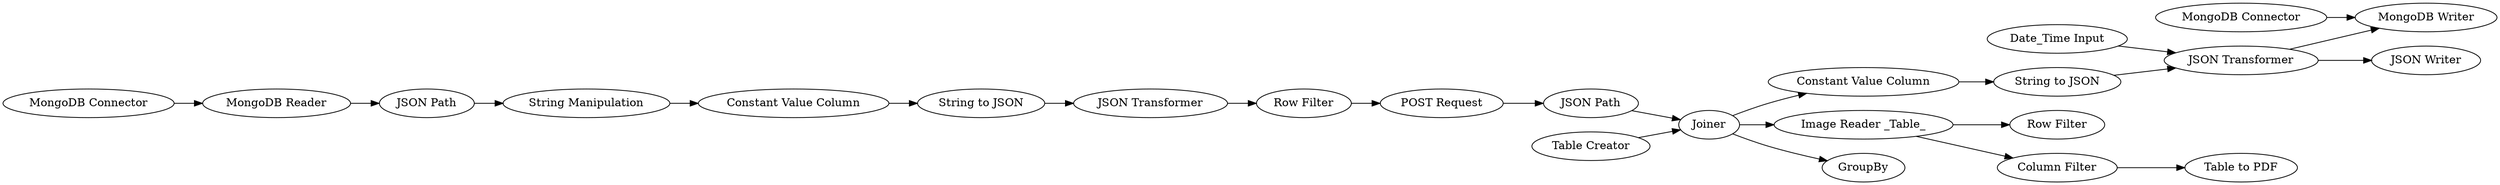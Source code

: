 digraph {
	288 -> 282
	264 -> 266
	269 -> 285
	279 -> 295
	266 -> 267
	277 -> 275
	288 -> 294
	292 -> 283
	272 -> 271
	267 -> 268
	290 -> 288
	292 -> 279
	283 -> 287
	291 -> 292
	279 -> 277
	287 -> 288
	271 -> 273
	270 -> 272
	268 -> 270
	285 -> 292
	281 -> 282
	292 -> 293
	273 -> 269
	292 [label=Joiner]
	275 [label="Table to PDF"]
	269 [label="POST Request"]
	295 [label="Row Filter"]
	283 [label="Constant Value Column"]
	290 [label="Date_Time Input"]
	277 [label="Column Filter"]
	291 [label="Table Creator"]
	288 [label="JSON Transformer"]
	282 [label="MongoDB Writer"]
	271 [label="JSON Transformer"]
	281 [label="MongoDB Connector"]
	268 [label="String Manipulation"]
	285 [label="JSON Path"]
	294 [label="JSON Writer"]
	287 [label="String to JSON"]
	293 [label=GroupBy]
	279 [label="Image Reader _Table_"]
	266 [label="MongoDB Reader"]
	272 [label="String to JSON"]
	264 [label="MongoDB Connector"]
	267 [label="JSON Path"]
	270 [label="Constant Value Column"]
	273 [label="Row Filter"]
	rankdir=LR
}
